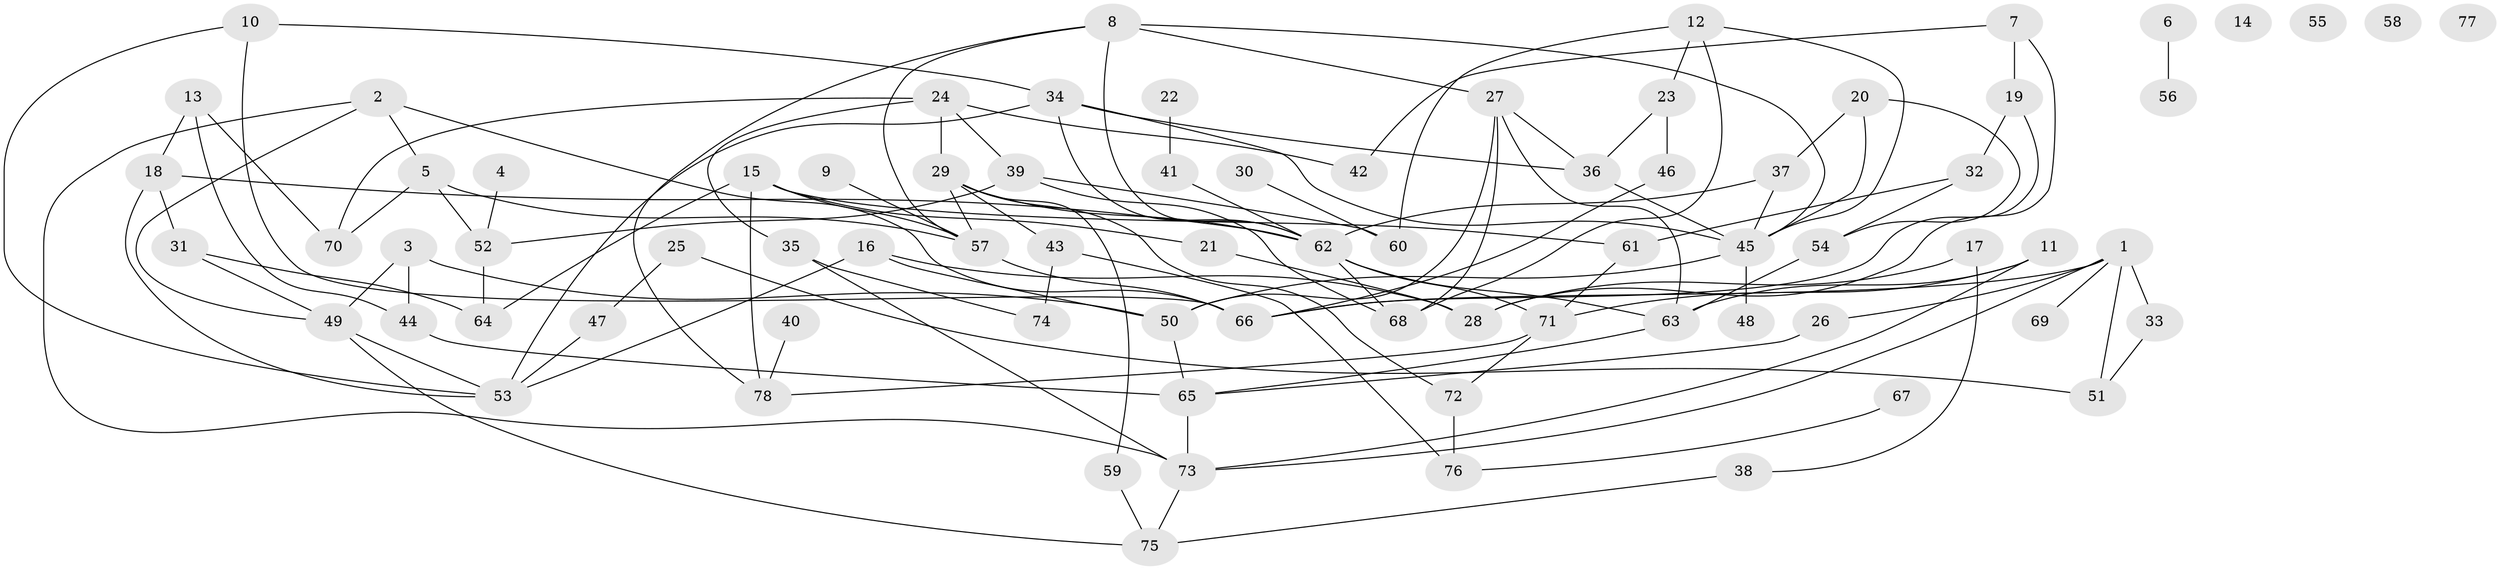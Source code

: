 // Generated by graph-tools (version 1.1) at 2025/25/03/09/25 03:25:23]
// undirected, 78 vertices, 125 edges
graph export_dot {
graph [start="1"]
  node [color=gray90,style=filled];
  1;
  2;
  3;
  4;
  5;
  6;
  7;
  8;
  9;
  10;
  11;
  12;
  13;
  14;
  15;
  16;
  17;
  18;
  19;
  20;
  21;
  22;
  23;
  24;
  25;
  26;
  27;
  28;
  29;
  30;
  31;
  32;
  33;
  34;
  35;
  36;
  37;
  38;
  39;
  40;
  41;
  42;
  43;
  44;
  45;
  46;
  47;
  48;
  49;
  50;
  51;
  52;
  53;
  54;
  55;
  56;
  57;
  58;
  59;
  60;
  61;
  62;
  63;
  64;
  65;
  66;
  67;
  68;
  69;
  70;
  71;
  72;
  73;
  74;
  75;
  76;
  77;
  78;
  1 -- 26;
  1 -- 33;
  1 -- 51;
  1 -- 66;
  1 -- 69;
  1 -- 73;
  2 -- 5;
  2 -- 49;
  2 -- 66;
  2 -- 73;
  3 -- 44;
  3 -- 49;
  3 -- 50;
  4 -- 52;
  5 -- 52;
  5 -- 57;
  5 -- 70;
  6 -- 56;
  7 -- 19;
  7 -- 28;
  7 -- 42;
  8 -- 27;
  8 -- 45;
  8 -- 57;
  8 -- 62;
  8 -- 78;
  9 -- 57;
  10 -- 34;
  10 -- 53;
  10 -- 66;
  11 -- 63;
  11 -- 71;
  11 -- 73;
  12 -- 23;
  12 -- 45;
  12 -- 60;
  12 -- 68;
  13 -- 18;
  13 -- 44;
  13 -- 70;
  15 -- 21;
  15 -- 57;
  15 -- 61;
  15 -- 64;
  15 -- 78;
  16 -- 28;
  16 -- 50;
  16 -- 53;
  17 -- 28;
  17 -- 38;
  18 -- 31;
  18 -- 53;
  18 -- 62;
  19 -- 32;
  19 -- 66;
  20 -- 37;
  20 -- 45;
  20 -- 54;
  21 -- 28;
  22 -- 41;
  23 -- 36;
  23 -- 46;
  24 -- 29;
  24 -- 35;
  24 -- 39;
  24 -- 42;
  24 -- 70;
  25 -- 47;
  25 -- 51;
  26 -- 65;
  27 -- 36;
  27 -- 50;
  27 -- 63;
  27 -- 68;
  29 -- 43;
  29 -- 57;
  29 -- 59;
  29 -- 62;
  29 -- 72;
  30 -- 60;
  31 -- 49;
  31 -- 64;
  32 -- 54;
  32 -- 61;
  33 -- 51;
  34 -- 36;
  34 -- 45;
  34 -- 53;
  34 -- 62;
  35 -- 73;
  35 -- 74;
  36 -- 45;
  37 -- 45;
  37 -- 62;
  38 -- 75;
  39 -- 52;
  39 -- 60;
  39 -- 68;
  40 -- 78;
  41 -- 62;
  43 -- 74;
  43 -- 76;
  44 -- 65;
  45 -- 48;
  45 -- 50;
  46 -- 66;
  47 -- 53;
  49 -- 53;
  49 -- 75;
  50 -- 65;
  52 -- 64;
  54 -- 63;
  57 -- 66;
  59 -- 75;
  61 -- 71;
  62 -- 63;
  62 -- 68;
  62 -- 71;
  63 -- 65;
  65 -- 73;
  67 -- 76;
  71 -- 72;
  71 -- 78;
  72 -- 76;
  73 -- 75;
}
